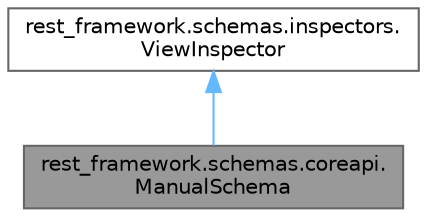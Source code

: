 digraph "rest_framework.schemas.coreapi.ManualSchema"
{
 // LATEX_PDF_SIZE
  bgcolor="transparent";
  edge [fontname=Helvetica,fontsize=10,labelfontname=Helvetica,labelfontsize=10];
  node [fontname=Helvetica,fontsize=10,shape=box,height=0.2,width=0.4];
  Node1 [id="Node000001",label="rest_framework.schemas.coreapi.\lManualSchema",height=0.2,width=0.4,color="gray40", fillcolor="grey60", style="filled", fontcolor="black",tooltip=" "];
  Node2 -> Node1 [id="edge2_Node000001_Node000002",dir="back",color="steelblue1",style="solid",tooltip=" "];
  Node2 [id="Node000002",label="rest_framework.schemas.inspectors.\lViewInspector",height=0.2,width=0.4,color="gray40", fillcolor="white", style="filled",URL="$classrest__framework_1_1schemas_1_1inspectors_1_1ViewInspector.html",tooltip=" "];
}
